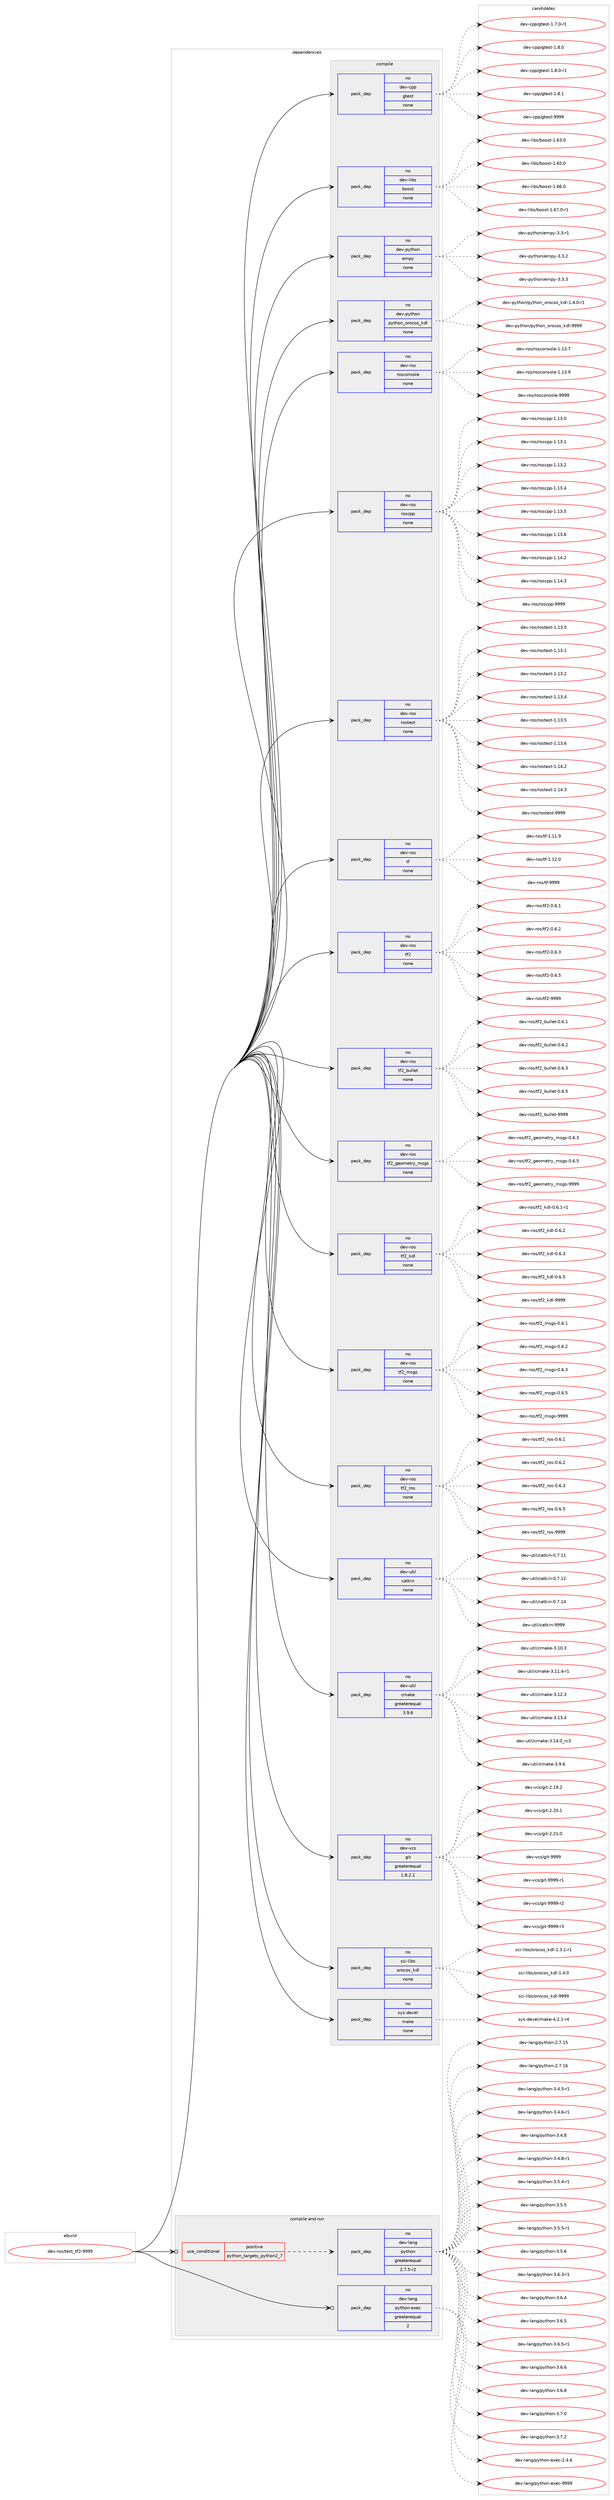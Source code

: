 digraph prolog {

# *************
# Graph options
# *************

newrank=true;
concentrate=true;
compound=true;
graph [rankdir=LR,fontname=Helvetica,fontsize=10,ranksep=1.5];#, ranksep=2.5, nodesep=0.2];
edge  [arrowhead=vee];
node  [fontname=Helvetica,fontsize=10];

# **********
# The ebuild
# **********

subgraph cluster_leftcol {
color=gray;
rank=same;
label=<<i>ebuild</i>>;
id [label="dev-ros/test_tf2-9999", color=red, width=4, href="../dev-ros/test_tf2-9999.svg"];
}

# ****************
# The dependencies
# ****************

subgraph cluster_midcol {
color=gray;
label=<<i>dependencies</i>>;
subgraph cluster_compile {
fillcolor="#eeeeee";
style=filled;
label=<<i>compile</i>>;
subgraph pack1059993 {
dependency1474864 [label=<<TABLE BORDER="0" CELLBORDER="1" CELLSPACING="0" CELLPADDING="4" WIDTH="220"><TR><TD ROWSPAN="6" CELLPADDING="30">pack_dep</TD></TR><TR><TD WIDTH="110">no</TD></TR><TR><TD>dev-cpp</TD></TR><TR><TD>gtest</TD></TR><TR><TD>none</TD></TR><TR><TD></TD></TR></TABLE>>, shape=none, color=blue];
}
id:e -> dependency1474864:w [weight=20,style="solid",arrowhead="vee"];
subgraph pack1059994 {
dependency1474865 [label=<<TABLE BORDER="0" CELLBORDER="1" CELLSPACING="0" CELLPADDING="4" WIDTH="220"><TR><TD ROWSPAN="6" CELLPADDING="30">pack_dep</TD></TR><TR><TD WIDTH="110">no</TD></TR><TR><TD>dev-libs</TD></TR><TR><TD>boost</TD></TR><TR><TD>none</TD></TR><TR><TD></TD></TR></TABLE>>, shape=none, color=blue];
}
id:e -> dependency1474865:w [weight=20,style="solid",arrowhead="vee"];
subgraph pack1059995 {
dependency1474866 [label=<<TABLE BORDER="0" CELLBORDER="1" CELLSPACING="0" CELLPADDING="4" WIDTH="220"><TR><TD ROWSPAN="6" CELLPADDING="30">pack_dep</TD></TR><TR><TD WIDTH="110">no</TD></TR><TR><TD>dev-python</TD></TR><TR><TD>empy</TD></TR><TR><TD>none</TD></TR><TR><TD></TD></TR></TABLE>>, shape=none, color=blue];
}
id:e -> dependency1474866:w [weight=20,style="solid",arrowhead="vee"];
subgraph pack1059996 {
dependency1474867 [label=<<TABLE BORDER="0" CELLBORDER="1" CELLSPACING="0" CELLPADDING="4" WIDTH="220"><TR><TD ROWSPAN="6" CELLPADDING="30">pack_dep</TD></TR><TR><TD WIDTH="110">no</TD></TR><TR><TD>dev-python</TD></TR><TR><TD>python_orocos_kdl</TD></TR><TR><TD>none</TD></TR><TR><TD></TD></TR></TABLE>>, shape=none, color=blue];
}
id:e -> dependency1474867:w [weight=20,style="solid",arrowhead="vee"];
subgraph pack1059997 {
dependency1474868 [label=<<TABLE BORDER="0" CELLBORDER="1" CELLSPACING="0" CELLPADDING="4" WIDTH="220"><TR><TD ROWSPAN="6" CELLPADDING="30">pack_dep</TD></TR><TR><TD WIDTH="110">no</TD></TR><TR><TD>dev-ros</TD></TR><TR><TD>rosconsole</TD></TR><TR><TD>none</TD></TR><TR><TD></TD></TR></TABLE>>, shape=none, color=blue];
}
id:e -> dependency1474868:w [weight=20,style="solid",arrowhead="vee"];
subgraph pack1059998 {
dependency1474869 [label=<<TABLE BORDER="0" CELLBORDER="1" CELLSPACING="0" CELLPADDING="4" WIDTH="220"><TR><TD ROWSPAN="6" CELLPADDING="30">pack_dep</TD></TR><TR><TD WIDTH="110">no</TD></TR><TR><TD>dev-ros</TD></TR><TR><TD>roscpp</TD></TR><TR><TD>none</TD></TR><TR><TD></TD></TR></TABLE>>, shape=none, color=blue];
}
id:e -> dependency1474869:w [weight=20,style="solid",arrowhead="vee"];
subgraph pack1059999 {
dependency1474870 [label=<<TABLE BORDER="0" CELLBORDER="1" CELLSPACING="0" CELLPADDING="4" WIDTH="220"><TR><TD ROWSPAN="6" CELLPADDING="30">pack_dep</TD></TR><TR><TD WIDTH="110">no</TD></TR><TR><TD>dev-ros</TD></TR><TR><TD>rostest</TD></TR><TR><TD>none</TD></TR><TR><TD></TD></TR></TABLE>>, shape=none, color=blue];
}
id:e -> dependency1474870:w [weight=20,style="solid",arrowhead="vee"];
subgraph pack1060000 {
dependency1474871 [label=<<TABLE BORDER="0" CELLBORDER="1" CELLSPACING="0" CELLPADDING="4" WIDTH="220"><TR><TD ROWSPAN="6" CELLPADDING="30">pack_dep</TD></TR><TR><TD WIDTH="110">no</TD></TR><TR><TD>dev-ros</TD></TR><TR><TD>tf</TD></TR><TR><TD>none</TD></TR><TR><TD></TD></TR></TABLE>>, shape=none, color=blue];
}
id:e -> dependency1474871:w [weight=20,style="solid",arrowhead="vee"];
subgraph pack1060001 {
dependency1474872 [label=<<TABLE BORDER="0" CELLBORDER="1" CELLSPACING="0" CELLPADDING="4" WIDTH="220"><TR><TD ROWSPAN="6" CELLPADDING="30">pack_dep</TD></TR><TR><TD WIDTH="110">no</TD></TR><TR><TD>dev-ros</TD></TR><TR><TD>tf2</TD></TR><TR><TD>none</TD></TR><TR><TD></TD></TR></TABLE>>, shape=none, color=blue];
}
id:e -> dependency1474872:w [weight=20,style="solid",arrowhead="vee"];
subgraph pack1060002 {
dependency1474873 [label=<<TABLE BORDER="0" CELLBORDER="1" CELLSPACING="0" CELLPADDING="4" WIDTH="220"><TR><TD ROWSPAN="6" CELLPADDING="30">pack_dep</TD></TR><TR><TD WIDTH="110">no</TD></TR><TR><TD>dev-ros</TD></TR><TR><TD>tf2_bullet</TD></TR><TR><TD>none</TD></TR><TR><TD></TD></TR></TABLE>>, shape=none, color=blue];
}
id:e -> dependency1474873:w [weight=20,style="solid",arrowhead="vee"];
subgraph pack1060003 {
dependency1474874 [label=<<TABLE BORDER="0" CELLBORDER="1" CELLSPACING="0" CELLPADDING="4" WIDTH="220"><TR><TD ROWSPAN="6" CELLPADDING="30">pack_dep</TD></TR><TR><TD WIDTH="110">no</TD></TR><TR><TD>dev-ros</TD></TR><TR><TD>tf2_geometry_msgs</TD></TR><TR><TD>none</TD></TR><TR><TD></TD></TR></TABLE>>, shape=none, color=blue];
}
id:e -> dependency1474874:w [weight=20,style="solid",arrowhead="vee"];
subgraph pack1060004 {
dependency1474875 [label=<<TABLE BORDER="0" CELLBORDER="1" CELLSPACING="0" CELLPADDING="4" WIDTH="220"><TR><TD ROWSPAN="6" CELLPADDING="30">pack_dep</TD></TR><TR><TD WIDTH="110">no</TD></TR><TR><TD>dev-ros</TD></TR><TR><TD>tf2_kdl</TD></TR><TR><TD>none</TD></TR><TR><TD></TD></TR></TABLE>>, shape=none, color=blue];
}
id:e -> dependency1474875:w [weight=20,style="solid",arrowhead="vee"];
subgraph pack1060005 {
dependency1474876 [label=<<TABLE BORDER="0" CELLBORDER="1" CELLSPACING="0" CELLPADDING="4" WIDTH="220"><TR><TD ROWSPAN="6" CELLPADDING="30">pack_dep</TD></TR><TR><TD WIDTH="110">no</TD></TR><TR><TD>dev-ros</TD></TR><TR><TD>tf2_msgs</TD></TR><TR><TD>none</TD></TR><TR><TD></TD></TR></TABLE>>, shape=none, color=blue];
}
id:e -> dependency1474876:w [weight=20,style="solid",arrowhead="vee"];
subgraph pack1060006 {
dependency1474877 [label=<<TABLE BORDER="0" CELLBORDER="1" CELLSPACING="0" CELLPADDING="4" WIDTH="220"><TR><TD ROWSPAN="6" CELLPADDING="30">pack_dep</TD></TR><TR><TD WIDTH="110">no</TD></TR><TR><TD>dev-ros</TD></TR><TR><TD>tf2_ros</TD></TR><TR><TD>none</TD></TR><TR><TD></TD></TR></TABLE>>, shape=none, color=blue];
}
id:e -> dependency1474877:w [weight=20,style="solid",arrowhead="vee"];
subgraph pack1060007 {
dependency1474878 [label=<<TABLE BORDER="0" CELLBORDER="1" CELLSPACING="0" CELLPADDING="4" WIDTH="220"><TR><TD ROWSPAN="6" CELLPADDING="30">pack_dep</TD></TR><TR><TD WIDTH="110">no</TD></TR><TR><TD>dev-util</TD></TR><TR><TD>catkin</TD></TR><TR><TD>none</TD></TR><TR><TD></TD></TR></TABLE>>, shape=none, color=blue];
}
id:e -> dependency1474878:w [weight=20,style="solid",arrowhead="vee"];
subgraph pack1060008 {
dependency1474879 [label=<<TABLE BORDER="0" CELLBORDER="1" CELLSPACING="0" CELLPADDING="4" WIDTH="220"><TR><TD ROWSPAN="6" CELLPADDING="30">pack_dep</TD></TR><TR><TD WIDTH="110">no</TD></TR><TR><TD>dev-util</TD></TR><TR><TD>cmake</TD></TR><TR><TD>greaterequal</TD></TR><TR><TD>3.9.6</TD></TR></TABLE>>, shape=none, color=blue];
}
id:e -> dependency1474879:w [weight=20,style="solid",arrowhead="vee"];
subgraph pack1060009 {
dependency1474880 [label=<<TABLE BORDER="0" CELLBORDER="1" CELLSPACING="0" CELLPADDING="4" WIDTH="220"><TR><TD ROWSPAN="6" CELLPADDING="30">pack_dep</TD></TR><TR><TD WIDTH="110">no</TD></TR><TR><TD>dev-vcs</TD></TR><TR><TD>git</TD></TR><TR><TD>greaterequal</TD></TR><TR><TD>1.8.2.1</TD></TR></TABLE>>, shape=none, color=blue];
}
id:e -> dependency1474880:w [weight=20,style="solid",arrowhead="vee"];
subgraph pack1060010 {
dependency1474881 [label=<<TABLE BORDER="0" CELLBORDER="1" CELLSPACING="0" CELLPADDING="4" WIDTH="220"><TR><TD ROWSPAN="6" CELLPADDING="30">pack_dep</TD></TR><TR><TD WIDTH="110">no</TD></TR><TR><TD>sci-libs</TD></TR><TR><TD>orocos_kdl</TD></TR><TR><TD>none</TD></TR><TR><TD></TD></TR></TABLE>>, shape=none, color=blue];
}
id:e -> dependency1474881:w [weight=20,style="solid",arrowhead="vee"];
subgraph pack1060011 {
dependency1474882 [label=<<TABLE BORDER="0" CELLBORDER="1" CELLSPACING="0" CELLPADDING="4" WIDTH="220"><TR><TD ROWSPAN="6" CELLPADDING="30">pack_dep</TD></TR><TR><TD WIDTH="110">no</TD></TR><TR><TD>sys-devel</TD></TR><TR><TD>make</TD></TR><TR><TD>none</TD></TR><TR><TD></TD></TR></TABLE>>, shape=none, color=blue];
}
id:e -> dependency1474882:w [weight=20,style="solid",arrowhead="vee"];
}
subgraph cluster_compileandrun {
fillcolor="#eeeeee";
style=filled;
label=<<i>compile and run</i>>;
subgraph cond391481 {
dependency1474883 [label=<<TABLE BORDER="0" CELLBORDER="1" CELLSPACING="0" CELLPADDING="4"><TR><TD ROWSPAN="3" CELLPADDING="10">use_conditional</TD></TR><TR><TD>positive</TD></TR><TR><TD>python_targets_python2_7</TD></TR></TABLE>>, shape=none, color=red];
subgraph pack1060012 {
dependency1474884 [label=<<TABLE BORDER="0" CELLBORDER="1" CELLSPACING="0" CELLPADDING="4" WIDTH="220"><TR><TD ROWSPAN="6" CELLPADDING="30">pack_dep</TD></TR><TR><TD WIDTH="110">no</TD></TR><TR><TD>dev-lang</TD></TR><TR><TD>python</TD></TR><TR><TD>greaterequal</TD></TR><TR><TD>2.7.5-r2</TD></TR></TABLE>>, shape=none, color=blue];
}
dependency1474883:e -> dependency1474884:w [weight=20,style="dashed",arrowhead="vee"];
}
id:e -> dependency1474883:w [weight=20,style="solid",arrowhead="odotvee"];
subgraph pack1060013 {
dependency1474885 [label=<<TABLE BORDER="0" CELLBORDER="1" CELLSPACING="0" CELLPADDING="4" WIDTH="220"><TR><TD ROWSPAN="6" CELLPADDING="30">pack_dep</TD></TR><TR><TD WIDTH="110">no</TD></TR><TR><TD>dev-lang</TD></TR><TR><TD>python-exec</TD></TR><TR><TD>greaterequal</TD></TR><TR><TD>2</TD></TR></TABLE>>, shape=none, color=blue];
}
id:e -> dependency1474885:w [weight=20,style="solid",arrowhead="odotvee"];
}
subgraph cluster_run {
fillcolor="#eeeeee";
style=filled;
label=<<i>run</i>>;
}
}

# **************
# The candidates
# **************

subgraph cluster_choices {
rank=same;
color=gray;
label=<<i>candidates</i>>;

subgraph choice1059993 {
color=black;
nodesep=1;
choice1001011184599112112471031161011151164549465546484511449 [label="dev-cpp/gtest-1.7.0-r1", color=red, width=4,href="../dev-cpp/gtest-1.7.0-r1.svg"];
choice100101118459911211247103116101115116454946564648 [label="dev-cpp/gtest-1.8.0", color=red, width=4,href="../dev-cpp/gtest-1.8.0.svg"];
choice1001011184599112112471031161011151164549465646484511449 [label="dev-cpp/gtest-1.8.0-r1", color=red, width=4,href="../dev-cpp/gtest-1.8.0-r1.svg"];
choice100101118459911211247103116101115116454946564649 [label="dev-cpp/gtest-1.8.1", color=red, width=4,href="../dev-cpp/gtest-1.8.1.svg"];
choice1001011184599112112471031161011151164557575757 [label="dev-cpp/gtest-9999", color=red, width=4,href="../dev-cpp/gtest-9999.svg"];
dependency1474864:e -> choice1001011184599112112471031161011151164549465546484511449:w [style=dotted,weight="100"];
dependency1474864:e -> choice100101118459911211247103116101115116454946564648:w [style=dotted,weight="100"];
dependency1474864:e -> choice1001011184599112112471031161011151164549465646484511449:w [style=dotted,weight="100"];
dependency1474864:e -> choice100101118459911211247103116101115116454946564649:w [style=dotted,weight="100"];
dependency1474864:e -> choice1001011184599112112471031161011151164557575757:w [style=dotted,weight="100"];
}
subgraph choice1059994 {
color=black;
nodesep=1;
choice1001011184510810598115479811111111511645494654514648 [label="dev-libs/boost-1.63.0", color=red, width=4,href="../dev-libs/boost-1.63.0.svg"];
choice1001011184510810598115479811111111511645494654534648 [label="dev-libs/boost-1.65.0", color=red, width=4,href="../dev-libs/boost-1.65.0.svg"];
choice1001011184510810598115479811111111511645494654544648 [label="dev-libs/boost-1.66.0", color=red, width=4,href="../dev-libs/boost-1.66.0.svg"];
choice10010111845108105981154798111111115116454946545546484511449 [label="dev-libs/boost-1.67.0-r1", color=red, width=4,href="../dev-libs/boost-1.67.0-r1.svg"];
dependency1474865:e -> choice1001011184510810598115479811111111511645494654514648:w [style=dotted,weight="100"];
dependency1474865:e -> choice1001011184510810598115479811111111511645494654534648:w [style=dotted,weight="100"];
dependency1474865:e -> choice1001011184510810598115479811111111511645494654544648:w [style=dotted,weight="100"];
dependency1474865:e -> choice10010111845108105981154798111111115116454946545546484511449:w [style=dotted,weight="100"];
}
subgraph choice1059995 {
color=black;
nodesep=1;
choice1001011184511212111610411111047101109112121455146514511449 [label="dev-python/empy-3.3-r1", color=red, width=4,href="../dev-python/empy-3.3-r1.svg"];
choice1001011184511212111610411111047101109112121455146514650 [label="dev-python/empy-3.3.2", color=red, width=4,href="../dev-python/empy-3.3.2.svg"];
choice1001011184511212111610411111047101109112121455146514651 [label="dev-python/empy-3.3.3", color=red, width=4,href="../dev-python/empy-3.3.3.svg"];
dependency1474866:e -> choice1001011184511212111610411111047101109112121455146514511449:w [style=dotted,weight="100"];
dependency1474866:e -> choice1001011184511212111610411111047101109112121455146514650:w [style=dotted,weight="100"];
dependency1474866:e -> choice1001011184511212111610411111047101109112121455146514651:w [style=dotted,weight="100"];
}
subgraph choice1059996 {
color=black;
nodesep=1;
choice10010111845112121116104111110471121211161041111109511111411199111115951071001084549465246484511449 [label="dev-python/python_orocos_kdl-1.4.0-r1", color=red, width=4,href="../dev-python/python_orocos_kdl-1.4.0-r1.svg"];
choice10010111845112121116104111110471121211161041111109511111411199111115951071001084557575757 [label="dev-python/python_orocos_kdl-9999", color=red, width=4,href="../dev-python/python_orocos_kdl-9999.svg"];
dependency1474867:e -> choice10010111845112121116104111110471121211161041111109511111411199111115951071001084549465246484511449:w [style=dotted,weight="100"];
dependency1474867:e -> choice10010111845112121116104111110471121211161041111109511111411199111115951071001084557575757:w [style=dotted,weight="100"];
}
subgraph choice1059997 {
color=black;
nodesep=1;
choice10010111845114111115471141111159911111011511110810145494649514655 [label="dev-ros/rosconsole-1.13.7", color=red, width=4,href="../dev-ros/rosconsole-1.13.7.svg"];
choice10010111845114111115471141111159911111011511110810145494649514657 [label="dev-ros/rosconsole-1.13.9", color=red, width=4,href="../dev-ros/rosconsole-1.13.9.svg"];
choice1001011184511411111547114111115991111101151111081014557575757 [label="dev-ros/rosconsole-9999", color=red, width=4,href="../dev-ros/rosconsole-9999.svg"];
dependency1474868:e -> choice10010111845114111115471141111159911111011511110810145494649514655:w [style=dotted,weight="100"];
dependency1474868:e -> choice10010111845114111115471141111159911111011511110810145494649514657:w [style=dotted,weight="100"];
dependency1474868:e -> choice1001011184511411111547114111115991111101151111081014557575757:w [style=dotted,weight="100"];
}
subgraph choice1059998 {
color=black;
nodesep=1;
choice10010111845114111115471141111159911211245494649514648 [label="dev-ros/roscpp-1.13.0", color=red, width=4,href="../dev-ros/roscpp-1.13.0.svg"];
choice10010111845114111115471141111159911211245494649514649 [label="dev-ros/roscpp-1.13.1", color=red, width=4,href="../dev-ros/roscpp-1.13.1.svg"];
choice10010111845114111115471141111159911211245494649514650 [label="dev-ros/roscpp-1.13.2", color=red, width=4,href="../dev-ros/roscpp-1.13.2.svg"];
choice10010111845114111115471141111159911211245494649514652 [label="dev-ros/roscpp-1.13.4", color=red, width=4,href="../dev-ros/roscpp-1.13.4.svg"];
choice10010111845114111115471141111159911211245494649514653 [label="dev-ros/roscpp-1.13.5", color=red, width=4,href="../dev-ros/roscpp-1.13.5.svg"];
choice10010111845114111115471141111159911211245494649514654 [label="dev-ros/roscpp-1.13.6", color=red, width=4,href="../dev-ros/roscpp-1.13.6.svg"];
choice10010111845114111115471141111159911211245494649524650 [label="dev-ros/roscpp-1.14.2", color=red, width=4,href="../dev-ros/roscpp-1.14.2.svg"];
choice10010111845114111115471141111159911211245494649524651 [label="dev-ros/roscpp-1.14.3", color=red, width=4,href="../dev-ros/roscpp-1.14.3.svg"];
choice1001011184511411111547114111115991121124557575757 [label="dev-ros/roscpp-9999", color=red, width=4,href="../dev-ros/roscpp-9999.svg"];
dependency1474869:e -> choice10010111845114111115471141111159911211245494649514648:w [style=dotted,weight="100"];
dependency1474869:e -> choice10010111845114111115471141111159911211245494649514649:w [style=dotted,weight="100"];
dependency1474869:e -> choice10010111845114111115471141111159911211245494649514650:w [style=dotted,weight="100"];
dependency1474869:e -> choice10010111845114111115471141111159911211245494649514652:w [style=dotted,weight="100"];
dependency1474869:e -> choice10010111845114111115471141111159911211245494649514653:w [style=dotted,weight="100"];
dependency1474869:e -> choice10010111845114111115471141111159911211245494649514654:w [style=dotted,weight="100"];
dependency1474869:e -> choice10010111845114111115471141111159911211245494649524650:w [style=dotted,weight="100"];
dependency1474869:e -> choice10010111845114111115471141111159911211245494649524651:w [style=dotted,weight="100"];
dependency1474869:e -> choice1001011184511411111547114111115991121124557575757:w [style=dotted,weight="100"];
}
subgraph choice1059999 {
color=black;
nodesep=1;
choice100101118451141111154711411111511610111511645494649514648 [label="dev-ros/rostest-1.13.0", color=red, width=4,href="../dev-ros/rostest-1.13.0.svg"];
choice100101118451141111154711411111511610111511645494649514649 [label="dev-ros/rostest-1.13.1", color=red, width=4,href="../dev-ros/rostest-1.13.1.svg"];
choice100101118451141111154711411111511610111511645494649514650 [label="dev-ros/rostest-1.13.2", color=red, width=4,href="../dev-ros/rostest-1.13.2.svg"];
choice100101118451141111154711411111511610111511645494649514652 [label="dev-ros/rostest-1.13.4", color=red, width=4,href="../dev-ros/rostest-1.13.4.svg"];
choice100101118451141111154711411111511610111511645494649514653 [label="dev-ros/rostest-1.13.5", color=red, width=4,href="../dev-ros/rostest-1.13.5.svg"];
choice100101118451141111154711411111511610111511645494649514654 [label="dev-ros/rostest-1.13.6", color=red, width=4,href="../dev-ros/rostest-1.13.6.svg"];
choice100101118451141111154711411111511610111511645494649524650 [label="dev-ros/rostest-1.14.2", color=red, width=4,href="../dev-ros/rostest-1.14.2.svg"];
choice100101118451141111154711411111511610111511645494649524651 [label="dev-ros/rostest-1.14.3", color=red, width=4,href="../dev-ros/rostest-1.14.3.svg"];
choice10010111845114111115471141111151161011151164557575757 [label="dev-ros/rostest-9999", color=red, width=4,href="../dev-ros/rostest-9999.svg"];
dependency1474870:e -> choice100101118451141111154711411111511610111511645494649514648:w [style=dotted,weight="100"];
dependency1474870:e -> choice100101118451141111154711411111511610111511645494649514649:w [style=dotted,weight="100"];
dependency1474870:e -> choice100101118451141111154711411111511610111511645494649514650:w [style=dotted,weight="100"];
dependency1474870:e -> choice100101118451141111154711411111511610111511645494649514652:w [style=dotted,weight="100"];
dependency1474870:e -> choice100101118451141111154711411111511610111511645494649514653:w [style=dotted,weight="100"];
dependency1474870:e -> choice100101118451141111154711411111511610111511645494649514654:w [style=dotted,weight="100"];
dependency1474870:e -> choice100101118451141111154711411111511610111511645494649524650:w [style=dotted,weight="100"];
dependency1474870:e -> choice100101118451141111154711411111511610111511645494649524651:w [style=dotted,weight="100"];
dependency1474870:e -> choice10010111845114111115471141111151161011151164557575757:w [style=dotted,weight="100"];
}
subgraph choice1060000 {
color=black;
nodesep=1;
choice100101118451141111154711610245494649494657 [label="dev-ros/tf-1.11.9", color=red, width=4,href="../dev-ros/tf-1.11.9.svg"];
choice100101118451141111154711610245494649504648 [label="dev-ros/tf-1.12.0", color=red, width=4,href="../dev-ros/tf-1.12.0.svg"];
choice10010111845114111115471161024557575757 [label="dev-ros/tf-9999", color=red, width=4,href="../dev-ros/tf-9999.svg"];
dependency1474871:e -> choice100101118451141111154711610245494649494657:w [style=dotted,weight="100"];
dependency1474871:e -> choice100101118451141111154711610245494649504648:w [style=dotted,weight="100"];
dependency1474871:e -> choice10010111845114111115471161024557575757:w [style=dotted,weight="100"];
}
subgraph choice1060001 {
color=black;
nodesep=1;
choice100101118451141111154711610250454846544649 [label="dev-ros/tf2-0.6.1", color=red, width=4,href="../dev-ros/tf2-0.6.1.svg"];
choice100101118451141111154711610250454846544650 [label="dev-ros/tf2-0.6.2", color=red, width=4,href="../dev-ros/tf2-0.6.2.svg"];
choice100101118451141111154711610250454846544651 [label="dev-ros/tf2-0.6.3", color=red, width=4,href="../dev-ros/tf2-0.6.3.svg"];
choice100101118451141111154711610250454846544653 [label="dev-ros/tf2-0.6.5", color=red, width=4,href="../dev-ros/tf2-0.6.5.svg"];
choice1001011184511411111547116102504557575757 [label="dev-ros/tf2-9999", color=red, width=4,href="../dev-ros/tf2-9999.svg"];
dependency1474872:e -> choice100101118451141111154711610250454846544649:w [style=dotted,weight="100"];
dependency1474872:e -> choice100101118451141111154711610250454846544650:w [style=dotted,weight="100"];
dependency1474872:e -> choice100101118451141111154711610250454846544651:w [style=dotted,weight="100"];
dependency1474872:e -> choice100101118451141111154711610250454846544653:w [style=dotted,weight="100"];
dependency1474872:e -> choice1001011184511411111547116102504557575757:w [style=dotted,weight="100"];
}
subgraph choice1060002 {
color=black;
nodesep=1;
choice1001011184511411111547116102509598117108108101116454846544649 [label="dev-ros/tf2_bullet-0.6.1", color=red, width=4,href="../dev-ros/tf2_bullet-0.6.1.svg"];
choice1001011184511411111547116102509598117108108101116454846544650 [label="dev-ros/tf2_bullet-0.6.2", color=red, width=4,href="../dev-ros/tf2_bullet-0.6.2.svg"];
choice1001011184511411111547116102509598117108108101116454846544651 [label="dev-ros/tf2_bullet-0.6.3", color=red, width=4,href="../dev-ros/tf2_bullet-0.6.3.svg"];
choice1001011184511411111547116102509598117108108101116454846544653 [label="dev-ros/tf2_bullet-0.6.5", color=red, width=4,href="../dev-ros/tf2_bullet-0.6.5.svg"];
choice10010111845114111115471161025095981171081081011164557575757 [label="dev-ros/tf2_bullet-9999", color=red, width=4,href="../dev-ros/tf2_bullet-9999.svg"];
dependency1474873:e -> choice1001011184511411111547116102509598117108108101116454846544649:w [style=dotted,weight="100"];
dependency1474873:e -> choice1001011184511411111547116102509598117108108101116454846544650:w [style=dotted,weight="100"];
dependency1474873:e -> choice1001011184511411111547116102509598117108108101116454846544651:w [style=dotted,weight="100"];
dependency1474873:e -> choice1001011184511411111547116102509598117108108101116454846544653:w [style=dotted,weight="100"];
dependency1474873:e -> choice10010111845114111115471161025095981171081081011164557575757:w [style=dotted,weight="100"];
}
subgraph choice1060003 {
color=black;
nodesep=1;
choice1001011184511411111547116102509510310111110910111611412195109115103115454846544651 [label="dev-ros/tf2_geometry_msgs-0.6.3", color=red, width=4,href="../dev-ros/tf2_geometry_msgs-0.6.3.svg"];
choice1001011184511411111547116102509510310111110910111611412195109115103115454846544653 [label="dev-ros/tf2_geometry_msgs-0.6.5", color=red, width=4,href="../dev-ros/tf2_geometry_msgs-0.6.5.svg"];
choice10010111845114111115471161025095103101111109101116114121951091151031154557575757 [label="dev-ros/tf2_geometry_msgs-9999", color=red, width=4,href="../dev-ros/tf2_geometry_msgs-9999.svg"];
dependency1474874:e -> choice1001011184511411111547116102509510310111110910111611412195109115103115454846544651:w [style=dotted,weight="100"];
dependency1474874:e -> choice1001011184511411111547116102509510310111110910111611412195109115103115454846544653:w [style=dotted,weight="100"];
dependency1474874:e -> choice10010111845114111115471161025095103101111109101116114121951091151031154557575757:w [style=dotted,weight="100"];
}
subgraph choice1060004 {
color=black;
nodesep=1;
choice100101118451141111154711610250951071001084548465446494511449 [label="dev-ros/tf2_kdl-0.6.1-r1", color=red, width=4,href="../dev-ros/tf2_kdl-0.6.1-r1.svg"];
choice10010111845114111115471161025095107100108454846544650 [label="dev-ros/tf2_kdl-0.6.2", color=red, width=4,href="../dev-ros/tf2_kdl-0.6.2.svg"];
choice10010111845114111115471161025095107100108454846544651 [label="dev-ros/tf2_kdl-0.6.3", color=red, width=4,href="../dev-ros/tf2_kdl-0.6.3.svg"];
choice10010111845114111115471161025095107100108454846544653 [label="dev-ros/tf2_kdl-0.6.5", color=red, width=4,href="../dev-ros/tf2_kdl-0.6.5.svg"];
choice100101118451141111154711610250951071001084557575757 [label="dev-ros/tf2_kdl-9999", color=red, width=4,href="../dev-ros/tf2_kdl-9999.svg"];
dependency1474875:e -> choice100101118451141111154711610250951071001084548465446494511449:w [style=dotted,weight="100"];
dependency1474875:e -> choice10010111845114111115471161025095107100108454846544650:w [style=dotted,weight="100"];
dependency1474875:e -> choice10010111845114111115471161025095107100108454846544651:w [style=dotted,weight="100"];
dependency1474875:e -> choice10010111845114111115471161025095107100108454846544653:w [style=dotted,weight="100"];
dependency1474875:e -> choice100101118451141111154711610250951071001084557575757:w [style=dotted,weight="100"];
}
subgraph choice1060005 {
color=black;
nodesep=1;
choice10010111845114111115471161025095109115103115454846544649 [label="dev-ros/tf2_msgs-0.6.1", color=red, width=4,href="../dev-ros/tf2_msgs-0.6.1.svg"];
choice10010111845114111115471161025095109115103115454846544650 [label="dev-ros/tf2_msgs-0.6.2", color=red, width=4,href="../dev-ros/tf2_msgs-0.6.2.svg"];
choice10010111845114111115471161025095109115103115454846544651 [label="dev-ros/tf2_msgs-0.6.3", color=red, width=4,href="../dev-ros/tf2_msgs-0.6.3.svg"];
choice10010111845114111115471161025095109115103115454846544653 [label="dev-ros/tf2_msgs-0.6.5", color=red, width=4,href="../dev-ros/tf2_msgs-0.6.5.svg"];
choice100101118451141111154711610250951091151031154557575757 [label="dev-ros/tf2_msgs-9999", color=red, width=4,href="../dev-ros/tf2_msgs-9999.svg"];
dependency1474876:e -> choice10010111845114111115471161025095109115103115454846544649:w [style=dotted,weight="100"];
dependency1474876:e -> choice10010111845114111115471161025095109115103115454846544650:w [style=dotted,weight="100"];
dependency1474876:e -> choice10010111845114111115471161025095109115103115454846544651:w [style=dotted,weight="100"];
dependency1474876:e -> choice10010111845114111115471161025095109115103115454846544653:w [style=dotted,weight="100"];
dependency1474876:e -> choice100101118451141111154711610250951091151031154557575757:w [style=dotted,weight="100"];
}
subgraph choice1060006 {
color=black;
nodesep=1;
choice10010111845114111115471161025095114111115454846544649 [label="dev-ros/tf2_ros-0.6.1", color=red, width=4,href="../dev-ros/tf2_ros-0.6.1.svg"];
choice10010111845114111115471161025095114111115454846544650 [label="dev-ros/tf2_ros-0.6.2", color=red, width=4,href="../dev-ros/tf2_ros-0.6.2.svg"];
choice10010111845114111115471161025095114111115454846544651 [label="dev-ros/tf2_ros-0.6.3", color=red, width=4,href="../dev-ros/tf2_ros-0.6.3.svg"];
choice10010111845114111115471161025095114111115454846544653 [label="dev-ros/tf2_ros-0.6.5", color=red, width=4,href="../dev-ros/tf2_ros-0.6.5.svg"];
choice100101118451141111154711610250951141111154557575757 [label="dev-ros/tf2_ros-9999", color=red, width=4,href="../dev-ros/tf2_ros-9999.svg"];
dependency1474877:e -> choice10010111845114111115471161025095114111115454846544649:w [style=dotted,weight="100"];
dependency1474877:e -> choice10010111845114111115471161025095114111115454846544650:w [style=dotted,weight="100"];
dependency1474877:e -> choice10010111845114111115471161025095114111115454846544651:w [style=dotted,weight="100"];
dependency1474877:e -> choice10010111845114111115471161025095114111115454846544653:w [style=dotted,weight="100"];
dependency1474877:e -> choice100101118451141111154711610250951141111154557575757:w [style=dotted,weight="100"];
}
subgraph choice1060007 {
color=black;
nodesep=1;
choice1001011184511711610510847999711610710511045484655464949 [label="dev-util/catkin-0.7.11", color=red, width=4,href="../dev-util/catkin-0.7.11.svg"];
choice1001011184511711610510847999711610710511045484655464950 [label="dev-util/catkin-0.7.12", color=red, width=4,href="../dev-util/catkin-0.7.12.svg"];
choice1001011184511711610510847999711610710511045484655464952 [label="dev-util/catkin-0.7.14", color=red, width=4,href="../dev-util/catkin-0.7.14.svg"];
choice100101118451171161051084799971161071051104557575757 [label="dev-util/catkin-9999", color=red, width=4,href="../dev-util/catkin-9999.svg"];
dependency1474878:e -> choice1001011184511711610510847999711610710511045484655464949:w [style=dotted,weight="100"];
dependency1474878:e -> choice1001011184511711610510847999711610710511045484655464950:w [style=dotted,weight="100"];
dependency1474878:e -> choice1001011184511711610510847999711610710511045484655464952:w [style=dotted,weight="100"];
dependency1474878:e -> choice100101118451171161051084799971161071051104557575757:w [style=dotted,weight="100"];
}
subgraph choice1060008 {
color=black;
nodesep=1;
choice1001011184511711610510847991099710710145514649484651 [label="dev-util/cmake-3.10.3", color=red, width=4,href="../dev-util/cmake-3.10.3.svg"];
choice10010111845117116105108479910997107101455146494946524511449 [label="dev-util/cmake-3.11.4-r1", color=red, width=4,href="../dev-util/cmake-3.11.4-r1.svg"];
choice1001011184511711610510847991099710710145514649504651 [label="dev-util/cmake-3.12.3", color=red, width=4,href="../dev-util/cmake-3.12.3.svg"];
choice1001011184511711610510847991099710710145514649514652 [label="dev-util/cmake-3.13.4", color=red, width=4,href="../dev-util/cmake-3.13.4.svg"];
choice1001011184511711610510847991099710710145514649524648951149951 [label="dev-util/cmake-3.14.0_rc3", color=red, width=4,href="../dev-util/cmake-3.14.0_rc3.svg"];
choice10010111845117116105108479910997107101455146574654 [label="dev-util/cmake-3.9.6", color=red, width=4,href="../dev-util/cmake-3.9.6.svg"];
dependency1474879:e -> choice1001011184511711610510847991099710710145514649484651:w [style=dotted,weight="100"];
dependency1474879:e -> choice10010111845117116105108479910997107101455146494946524511449:w [style=dotted,weight="100"];
dependency1474879:e -> choice1001011184511711610510847991099710710145514649504651:w [style=dotted,weight="100"];
dependency1474879:e -> choice1001011184511711610510847991099710710145514649514652:w [style=dotted,weight="100"];
dependency1474879:e -> choice1001011184511711610510847991099710710145514649524648951149951:w [style=dotted,weight="100"];
dependency1474879:e -> choice10010111845117116105108479910997107101455146574654:w [style=dotted,weight="100"];
}
subgraph choice1060009 {
color=black;
nodesep=1;
choice10010111845118991154710310511645504649574650 [label="dev-vcs/git-2.19.2", color=red, width=4,href="../dev-vcs/git-2.19.2.svg"];
choice10010111845118991154710310511645504650484649 [label="dev-vcs/git-2.20.1", color=red, width=4,href="../dev-vcs/git-2.20.1.svg"];
choice10010111845118991154710310511645504650494648 [label="dev-vcs/git-2.21.0", color=red, width=4,href="../dev-vcs/git-2.21.0.svg"];
choice1001011184511899115471031051164557575757 [label="dev-vcs/git-9999", color=red, width=4,href="../dev-vcs/git-9999.svg"];
choice10010111845118991154710310511645575757574511449 [label="dev-vcs/git-9999-r1", color=red, width=4,href="../dev-vcs/git-9999-r1.svg"];
choice10010111845118991154710310511645575757574511450 [label="dev-vcs/git-9999-r2", color=red, width=4,href="../dev-vcs/git-9999-r2.svg"];
choice10010111845118991154710310511645575757574511451 [label="dev-vcs/git-9999-r3", color=red, width=4,href="../dev-vcs/git-9999-r3.svg"];
dependency1474880:e -> choice10010111845118991154710310511645504649574650:w [style=dotted,weight="100"];
dependency1474880:e -> choice10010111845118991154710310511645504650484649:w [style=dotted,weight="100"];
dependency1474880:e -> choice10010111845118991154710310511645504650494648:w [style=dotted,weight="100"];
dependency1474880:e -> choice1001011184511899115471031051164557575757:w [style=dotted,weight="100"];
dependency1474880:e -> choice10010111845118991154710310511645575757574511449:w [style=dotted,weight="100"];
dependency1474880:e -> choice10010111845118991154710310511645575757574511450:w [style=dotted,weight="100"];
dependency1474880:e -> choice10010111845118991154710310511645575757574511451:w [style=dotted,weight="100"];
}
subgraph choice1060010 {
color=black;
nodesep=1;
choice1159910545108105981154711111411199111115951071001084549465146494511449 [label="sci-libs/orocos_kdl-1.3.1-r1", color=red, width=4,href="../sci-libs/orocos_kdl-1.3.1-r1.svg"];
choice115991054510810598115471111141119911111595107100108454946524648 [label="sci-libs/orocos_kdl-1.4.0", color=red, width=4,href="../sci-libs/orocos_kdl-1.4.0.svg"];
choice1159910545108105981154711111411199111115951071001084557575757 [label="sci-libs/orocos_kdl-9999", color=red, width=4,href="../sci-libs/orocos_kdl-9999.svg"];
dependency1474881:e -> choice1159910545108105981154711111411199111115951071001084549465146494511449:w [style=dotted,weight="100"];
dependency1474881:e -> choice115991054510810598115471111141119911111595107100108454946524648:w [style=dotted,weight="100"];
dependency1474881:e -> choice1159910545108105981154711111411199111115951071001084557575757:w [style=dotted,weight="100"];
}
subgraph choice1060011 {
color=black;
nodesep=1;
choice1151211154510010111810110847109971071014552465046494511452 [label="sys-devel/make-4.2.1-r4", color=red, width=4,href="../sys-devel/make-4.2.1-r4.svg"];
dependency1474882:e -> choice1151211154510010111810110847109971071014552465046494511452:w [style=dotted,weight="100"];
}
subgraph choice1060012 {
color=black;
nodesep=1;
choice10010111845108971101034711212111610411111045504655464953 [label="dev-lang/python-2.7.15", color=red, width=4,href="../dev-lang/python-2.7.15.svg"];
choice10010111845108971101034711212111610411111045504655464954 [label="dev-lang/python-2.7.16", color=red, width=4,href="../dev-lang/python-2.7.16.svg"];
choice1001011184510897110103471121211161041111104551465246534511449 [label="dev-lang/python-3.4.5-r1", color=red, width=4,href="../dev-lang/python-3.4.5-r1.svg"];
choice1001011184510897110103471121211161041111104551465246544511449 [label="dev-lang/python-3.4.6-r1", color=red, width=4,href="../dev-lang/python-3.4.6-r1.svg"];
choice100101118451089711010347112121116104111110455146524656 [label="dev-lang/python-3.4.8", color=red, width=4,href="../dev-lang/python-3.4.8.svg"];
choice1001011184510897110103471121211161041111104551465246564511449 [label="dev-lang/python-3.4.8-r1", color=red, width=4,href="../dev-lang/python-3.4.8-r1.svg"];
choice1001011184510897110103471121211161041111104551465346524511449 [label="dev-lang/python-3.5.4-r1", color=red, width=4,href="../dev-lang/python-3.5.4-r1.svg"];
choice100101118451089711010347112121116104111110455146534653 [label="dev-lang/python-3.5.5", color=red, width=4,href="../dev-lang/python-3.5.5.svg"];
choice1001011184510897110103471121211161041111104551465346534511449 [label="dev-lang/python-3.5.5-r1", color=red, width=4,href="../dev-lang/python-3.5.5-r1.svg"];
choice100101118451089711010347112121116104111110455146534654 [label="dev-lang/python-3.5.6", color=red, width=4,href="../dev-lang/python-3.5.6.svg"];
choice1001011184510897110103471121211161041111104551465446514511449 [label="dev-lang/python-3.6.3-r1", color=red, width=4,href="../dev-lang/python-3.6.3-r1.svg"];
choice100101118451089711010347112121116104111110455146544652 [label="dev-lang/python-3.6.4", color=red, width=4,href="../dev-lang/python-3.6.4.svg"];
choice100101118451089711010347112121116104111110455146544653 [label="dev-lang/python-3.6.5", color=red, width=4,href="../dev-lang/python-3.6.5.svg"];
choice1001011184510897110103471121211161041111104551465446534511449 [label="dev-lang/python-3.6.5-r1", color=red, width=4,href="../dev-lang/python-3.6.5-r1.svg"];
choice100101118451089711010347112121116104111110455146544654 [label="dev-lang/python-3.6.6", color=red, width=4,href="../dev-lang/python-3.6.6.svg"];
choice100101118451089711010347112121116104111110455146544656 [label="dev-lang/python-3.6.8", color=red, width=4,href="../dev-lang/python-3.6.8.svg"];
choice100101118451089711010347112121116104111110455146554648 [label="dev-lang/python-3.7.0", color=red, width=4,href="../dev-lang/python-3.7.0.svg"];
choice100101118451089711010347112121116104111110455146554650 [label="dev-lang/python-3.7.2", color=red, width=4,href="../dev-lang/python-3.7.2.svg"];
dependency1474884:e -> choice10010111845108971101034711212111610411111045504655464953:w [style=dotted,weight="100"];
dependency1474884:e -> choice10010111845108971101034711212111610411111045504655464954:w [style=dotted,weight="100"];
dependency1474884:e -> choice1001011184510897110103471121211161041111104551465246534511449:w [style=dotted,weight="100"];
dependency1474884:e -> choice1001011184510897110103471121211161041111104551465246544511449:w [style=dotted,weight="100"];
dependency1474884:e -> choice100101118451089711010347112121116104111110455146524656:w [style=dotted,weight="100"];
dependency1474884:e -> choice1001011184510897110103471121211161041111104551465246564511449:w [style=dotted,weight="100"];
dependency1474884:e -> choice1001011184510897110103471121211161041111104551465346524511449:w [style=dotted,weight="100"];
dependency1474884:e -> choice100101118451089711010347112121116104111110455146534653:w [style=dotted,weight="100"];
dependency1474884:e -> choice1001011184510897110103471121211161041111104551465346534511449:w [style=dotted,weight="100"];
dependency1474884:e -> choice100101118451089711010347112121116104111110455146534654:w [style=dotted,weight="100"];
dependency1474884:e -> choice1001011184510897110103471121211161041111104551465446514511449:w [style=dotted,weight="100"];
dependency1474884:e -> choice100101118451089711010347112121116104111110455146544652:w [style=dotted,weight="100"];
dependency1474884:e -> choice100101118451089711010347112121116104111110455146544653:w [style=dotted,weight="100"];
dependency1474884:e -> choice1001011184510897110103471121211161041111104551465446534511449:w [style=dotted,weight="100"];
dependency1474884:e -> choice100101118451089711010347112121116104111110455146544654:w [style=dotted,weight="100"];
dependency1474884:e -> choice100101118451089711010347112121116104111110455146544656:w [style=dotted,weight="100"];
dependency1474884:e -> choice100101118451089711010347112121116104111110455146554648:w [style=dotted,weight="100"];
dependency1474884:e -> choice100101118451089711010347112121116104111110455146554650:w [style=dotted,weight="100"];
}
subgraph choice1060013 {
color=black;
nodesep=1;
choice1001011184510897110103471121211161041111104510112010199455046524654 [label="dev-lang/python-exec-2.4.6", color=red, width=4,href="../dev-lang/python-exec-2.4.6.svg"];
choice10010111845108971101034711212111610411111045101120101994557575757 [label="dev-lang/python-exec-9999", color=red, width=4,href="../dev-lang/python-exec-9999.svg"];
dependency1474885:e -> choice1001011184510897110103471121211161041111104510112010199455046524654:w [style=dotted,weight="100"];
dependency1474885:e -> choice10010111845108971101034711212111610411111045101120101994557575757:w [style=dotted,weight="100"];
}
}

}
